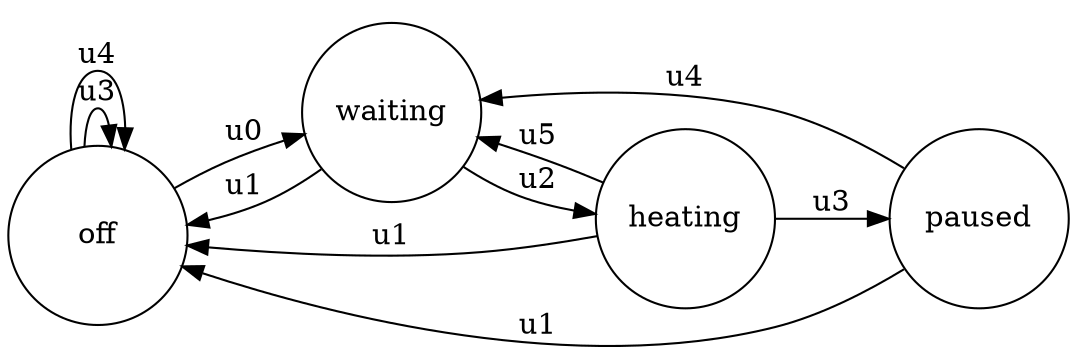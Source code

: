 digraph MicrowaveFSM {
    rankdir="LR";
    node [shape=circle, width=1.2];
    
    // Состояния
    x0 [label="off"];
    x1 [label="waiting"];
    x2 [label="heating"];
    x3 [label="paused"];
    
    // Переходы
    x0 -> x1 [label="u0"];
    x1 -> x0 [label="u1"];
    x1 -> x2 [label="u2"];
    x2 -> x3 [label="u3"];
    x3 -> x1 [label="u4"];
    x2 -> x1 [label="u5"];
    
    // Глобальные переходы
    x2 -> x0 [label="u1"];
    x3 -> x0 [label="u1"];
    
    // Переходы при выключенном состоянии
    x0 -> x0 [label="u3"];
    x0 -> x0 [label="u4"];
}